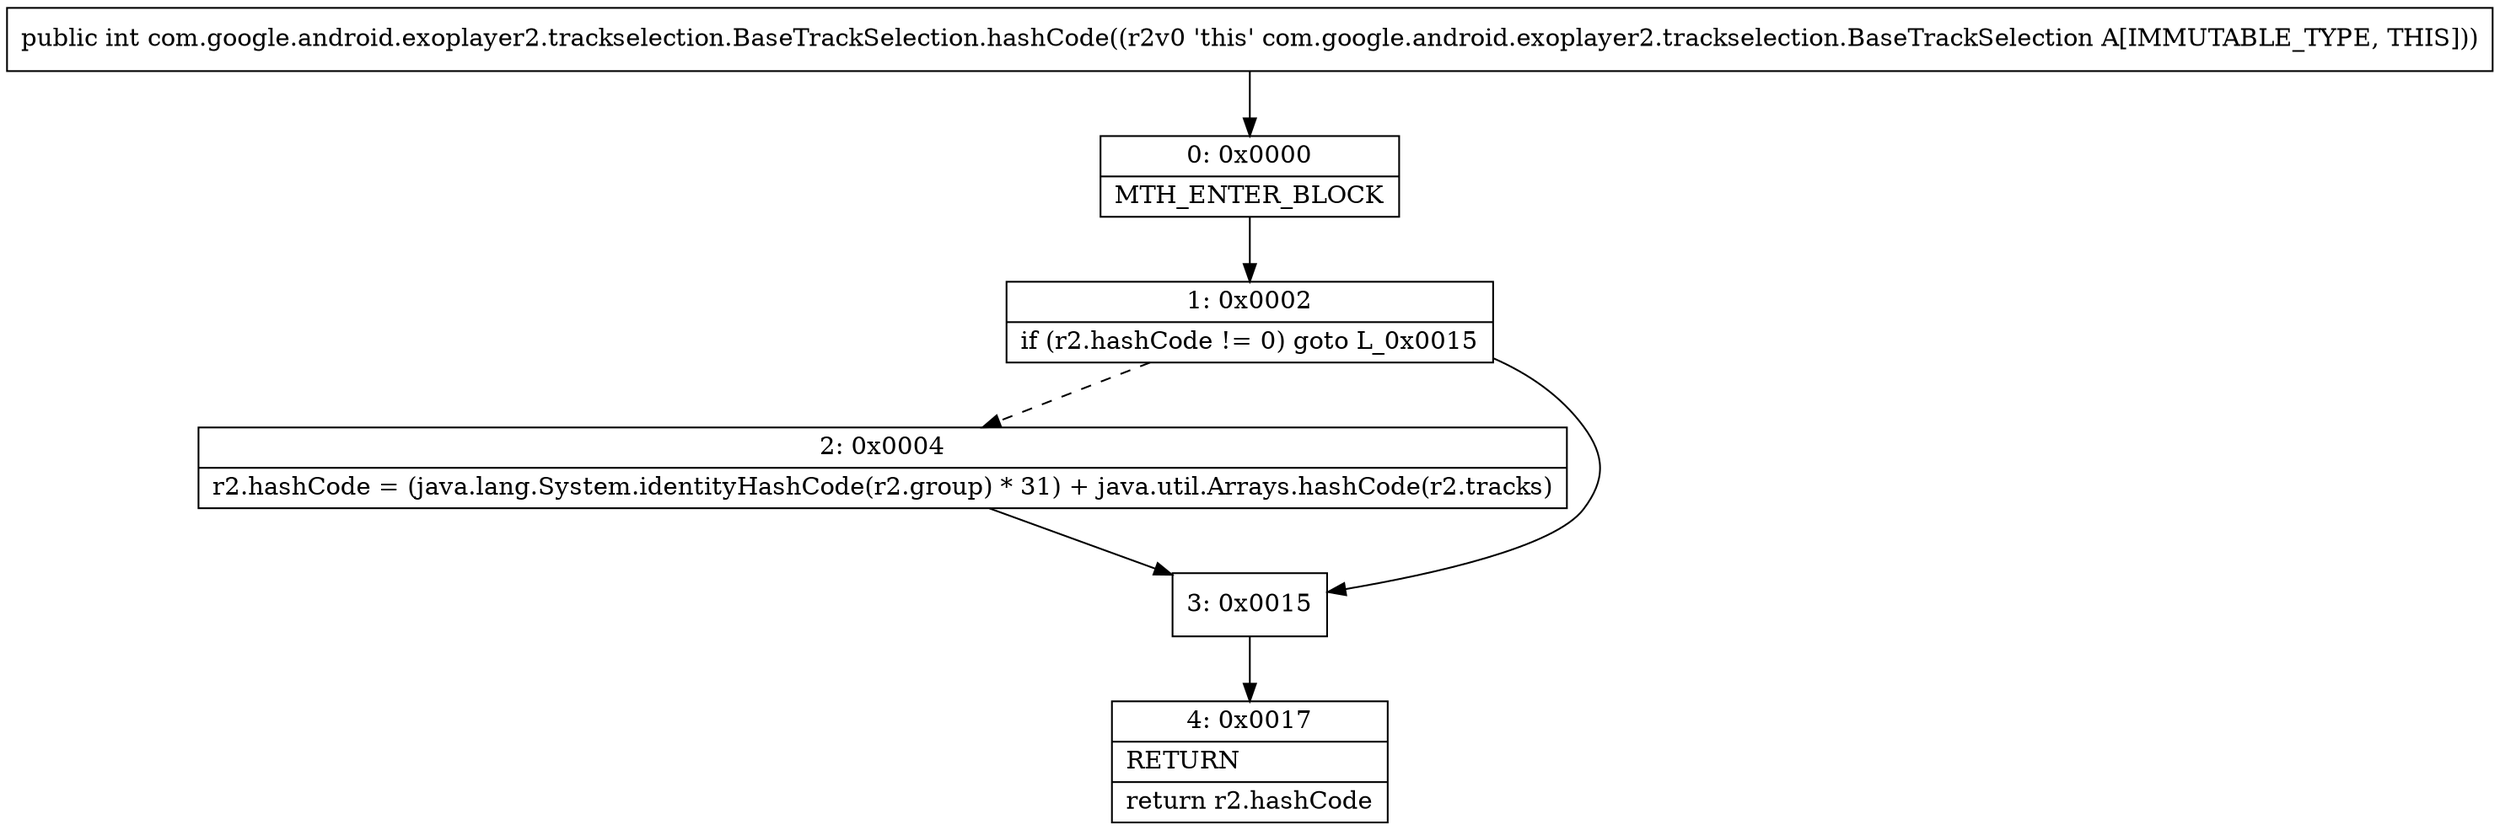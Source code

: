 digraph "CFG forcom.google.android.exoplayer2.trackselection.BaseTrackSelection.hashCode()I" {
Node_0 [shape=record,label="{0\:\ 0x0000|MTH_ENTER_BLOCK\l}"];
Node_1 [shape=record,label="{1\:\ 0x0002|if (r2.hashCode != 0) goto L_0x0015\l}"];
Node_2 [shape=record,label="{2\:\ 0x0004|r2.hashCode = (java.lang.System.identityHashCode(r2.group) * 31) + java.util.Arrays.hashCode(r2.tracks)\l}"];
Node_3 [shape=record,label="{3\:\ 0x0015}"];
Node_4 [shape=record,label="{4\:\ 0x0017|RETURN\l|return r2.hashCode\l}"];
MethodNode[shape=record,label="{public int com.google.android.exoplayer2.trackselection.BaseTrackSelection.hashCode((r2v0 'this' com.google.android.exoplayer2.trackselection.BaseTrackSelection A[IMMUTABLE_TYPE, THIS])) }"];
MethodNode -> Node_0;
Node_0 -> Node_1;
Node_1 -> Node_2[style=dashed];
Node_1 -> Node_3;
Node_2 -> Node_3;
Node_3 -> Node_4;
}

